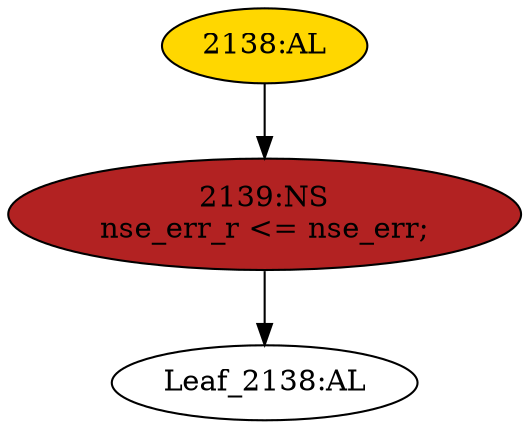 strict digraph "" {
	node [label="\N"];
	"2139:NS"	 [ast="<pyverilog.vparser.ast.NonblockingSubstitution object at 0x7f0a38dc4b50>",
		fillcolor=firebrick,
		label="2139:NS
nse_err_r <= nse_err;",
		statements="[<pyverilog.vparser.ast.NonblockingSubstitution object at 0x7f0a38dc4b50>]",
		style=filled,
		typ=NonblockingSubstitution];
	"Leaf_2138:AL"	 [def_var="['nse_err_r']",
		label="Leaf_2138:AL"];
	"2139:NS" -> "Leaf_2138:AL"	 [cond="[]",
		lineno=None];
	"2138:AL"	 [ast="<pyverilog.vparser.ast.Always object at 0x7f0a38dc4cd0>",
		clk_sens=False,
		fillcolor=gold,
		label="2138:AL",
		sens="['wclk']",
		statements="[]",
		style=filled,
		typ=Always,
		use_var="['nse_err']"];
	"2138:AL" -> "2139:NS"	 [cond="[]",
		lineno=None];
}
